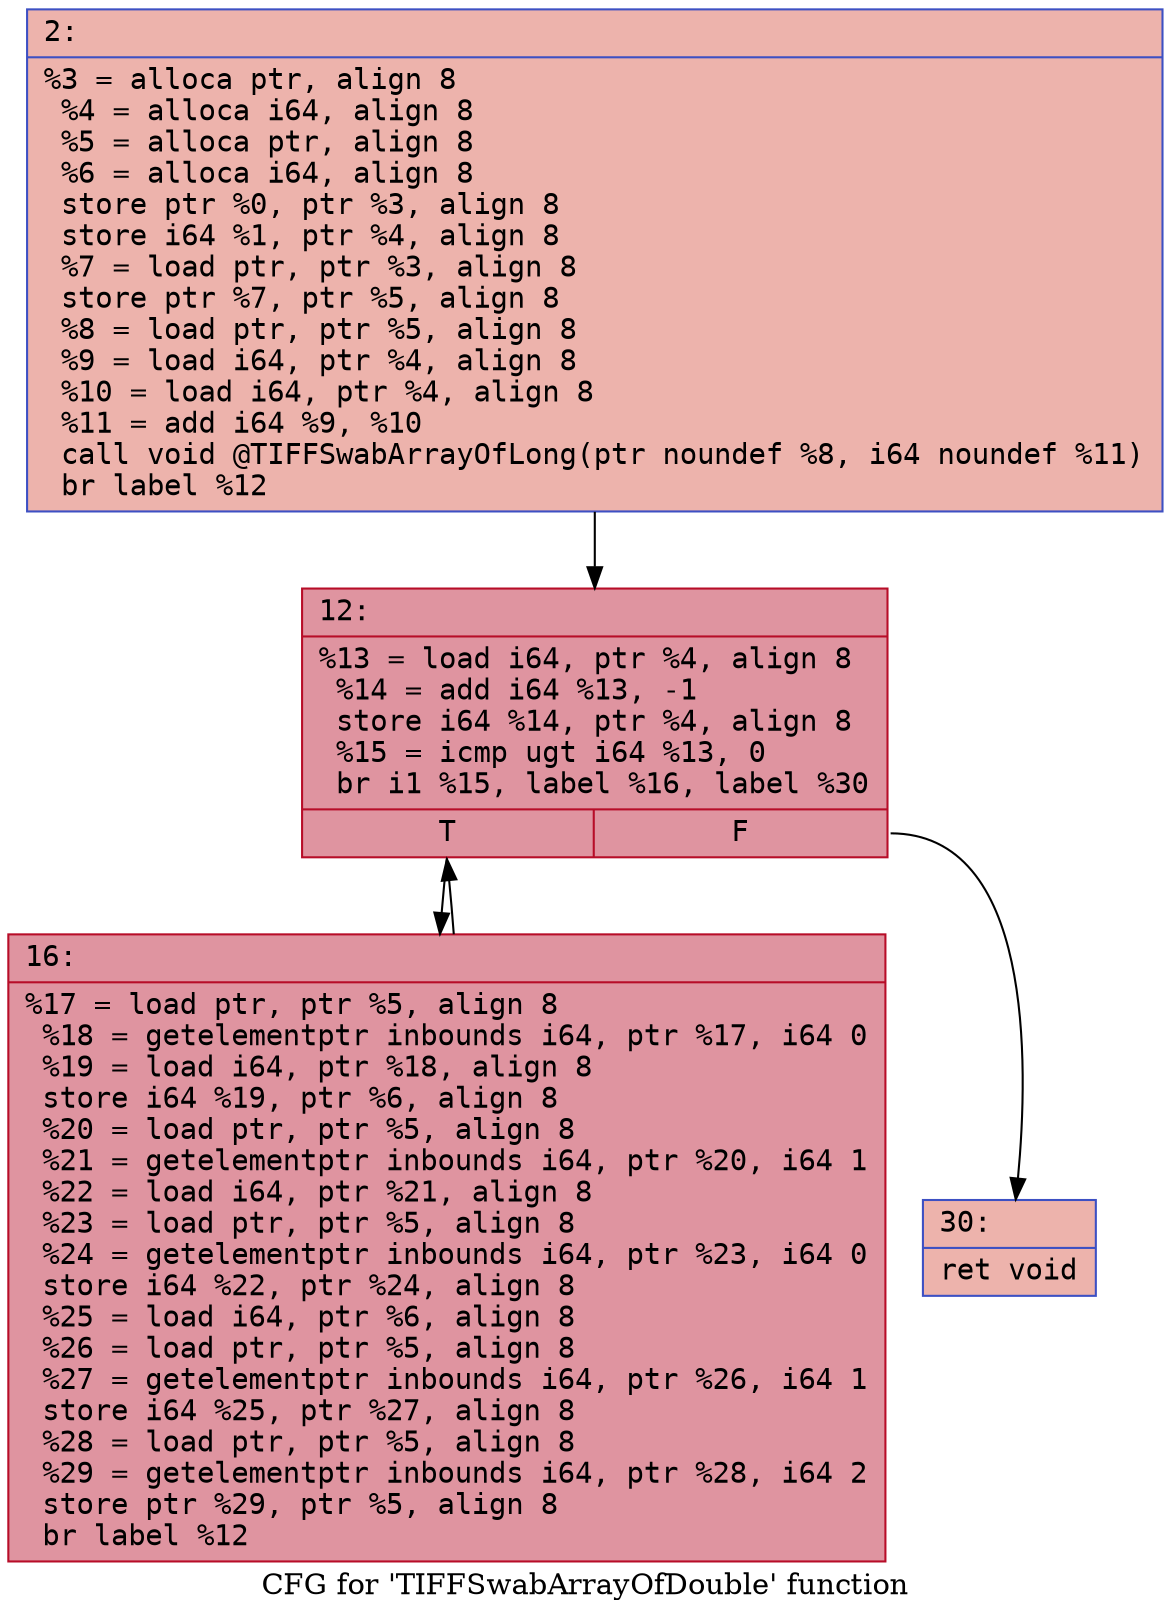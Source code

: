 digraph "CFG for 'TIFFSwabArrayOfDouble' function" {
	label="CFG for 'TIFFSwabArrayOfDouble' function";

	Node0x6000004964e0 [shape=record,color="#3d50c3ff", style=filled, fillcolor="#d6524470" fontname="Courier",label="{2:\l|  %3 = alloca ptr, align 8\l  %4 = alloca i64, align 8\l  %5 = alloca ptr, align 8\l  %6 = alloca i64, align 8\l  store ptr %0, ptr %3, align 8\l  store i64 %1, ptr %4, align 8\l  %7 = load ptr, ptr %3, align 8\l  store ptr %7, ptr %5, align 8\l  %8 = load ptr, ptr %5, align 8\l  %9 = load i64, ptr %4, align 8\l  %10 = load i64, ptr %4, align 8\l  %11 = add i64 %9, %10\l  call void @TIFFSwabArrayOfLong(ptr noundef %8, i64 noundef %11)\l  br label %12\l}"];
	Node0x6000004964e0 -> Node0x600000496530[tooltip="2 -> 12\nProbability 100.00%" ];
	Node0x600000496530 [shape=record,color="#b70d28ff", style=filled, fillcolor="#b70d2870" fontname="Courier",label="{12:\l|  %13 = load i64, ptr %4, align 8\l  %14 = add i64 %13, -1\l  store i64 %14, ptr %4, align 8\l  %15 = icmp ugt i64 %13, 0\l  br i1 %15, label %16, label %30\l|{<s0>T|<s1>F}}"];
	Node0x600000496530:s0 -> Node0x600000496580[tooltip="12 -> 16\nProbability 96.88%" ];
	Node0x600000496530:s1 -> Node0x6000004965d0[tooltip="12 -> 30\nProbability 3.12%" ];
	Node0x600000496580 [shape=record,color="#b70d28ff", style=filled, fillcolor="#b70d2870" fontname="Courier",label="{16:\l|  %17 = load ptr, ptr %5, align 8\l  %18 = getelementptr inbounds i64, ptr %17, i64 0\l  %19 = load i64, ptr %18, align 8\l  store i64 %19, ptr %6, align 8\l  %20 = load ptr, ptr %5, align 8\l  %21 = getelementptr inbounds i64, ptr %20, i64 1\l  %22 = load i64, ptr %21, align 8\l  %23 = load ptr, ptr %5, align 8\l  %24 = getelementptr inbounds i64, ptr %23, i64 0\l  store i64 %22, ptr %24, align 8\l  %25 = load i64, ptr %6, align 8\l  %26 = load ptr, ptr %5, align 8\l  %27 = getelementptr inbounds i64, ptr %26, i64 1\l  store i64 %25, ptr %27, align 8\l  %28 = load ptr, ptr %5, align 8\l  %29 = getelementptr inbounds i64, ptr %28, i64 2\l  store ptr %29, ptr %5, align 8\l  br label %12\l}"];
	Node0x600000496580 -> Node0x600000496530[tooltip="16 -> 12\nProbability 100.00%" ];
	Node0x6000004965d0 [shape=record,color="#3d50c3ff", style=filled, fillcolor="#d6524470" fontname="Courier",label="{30:\l|  ret void\l}"];
}
